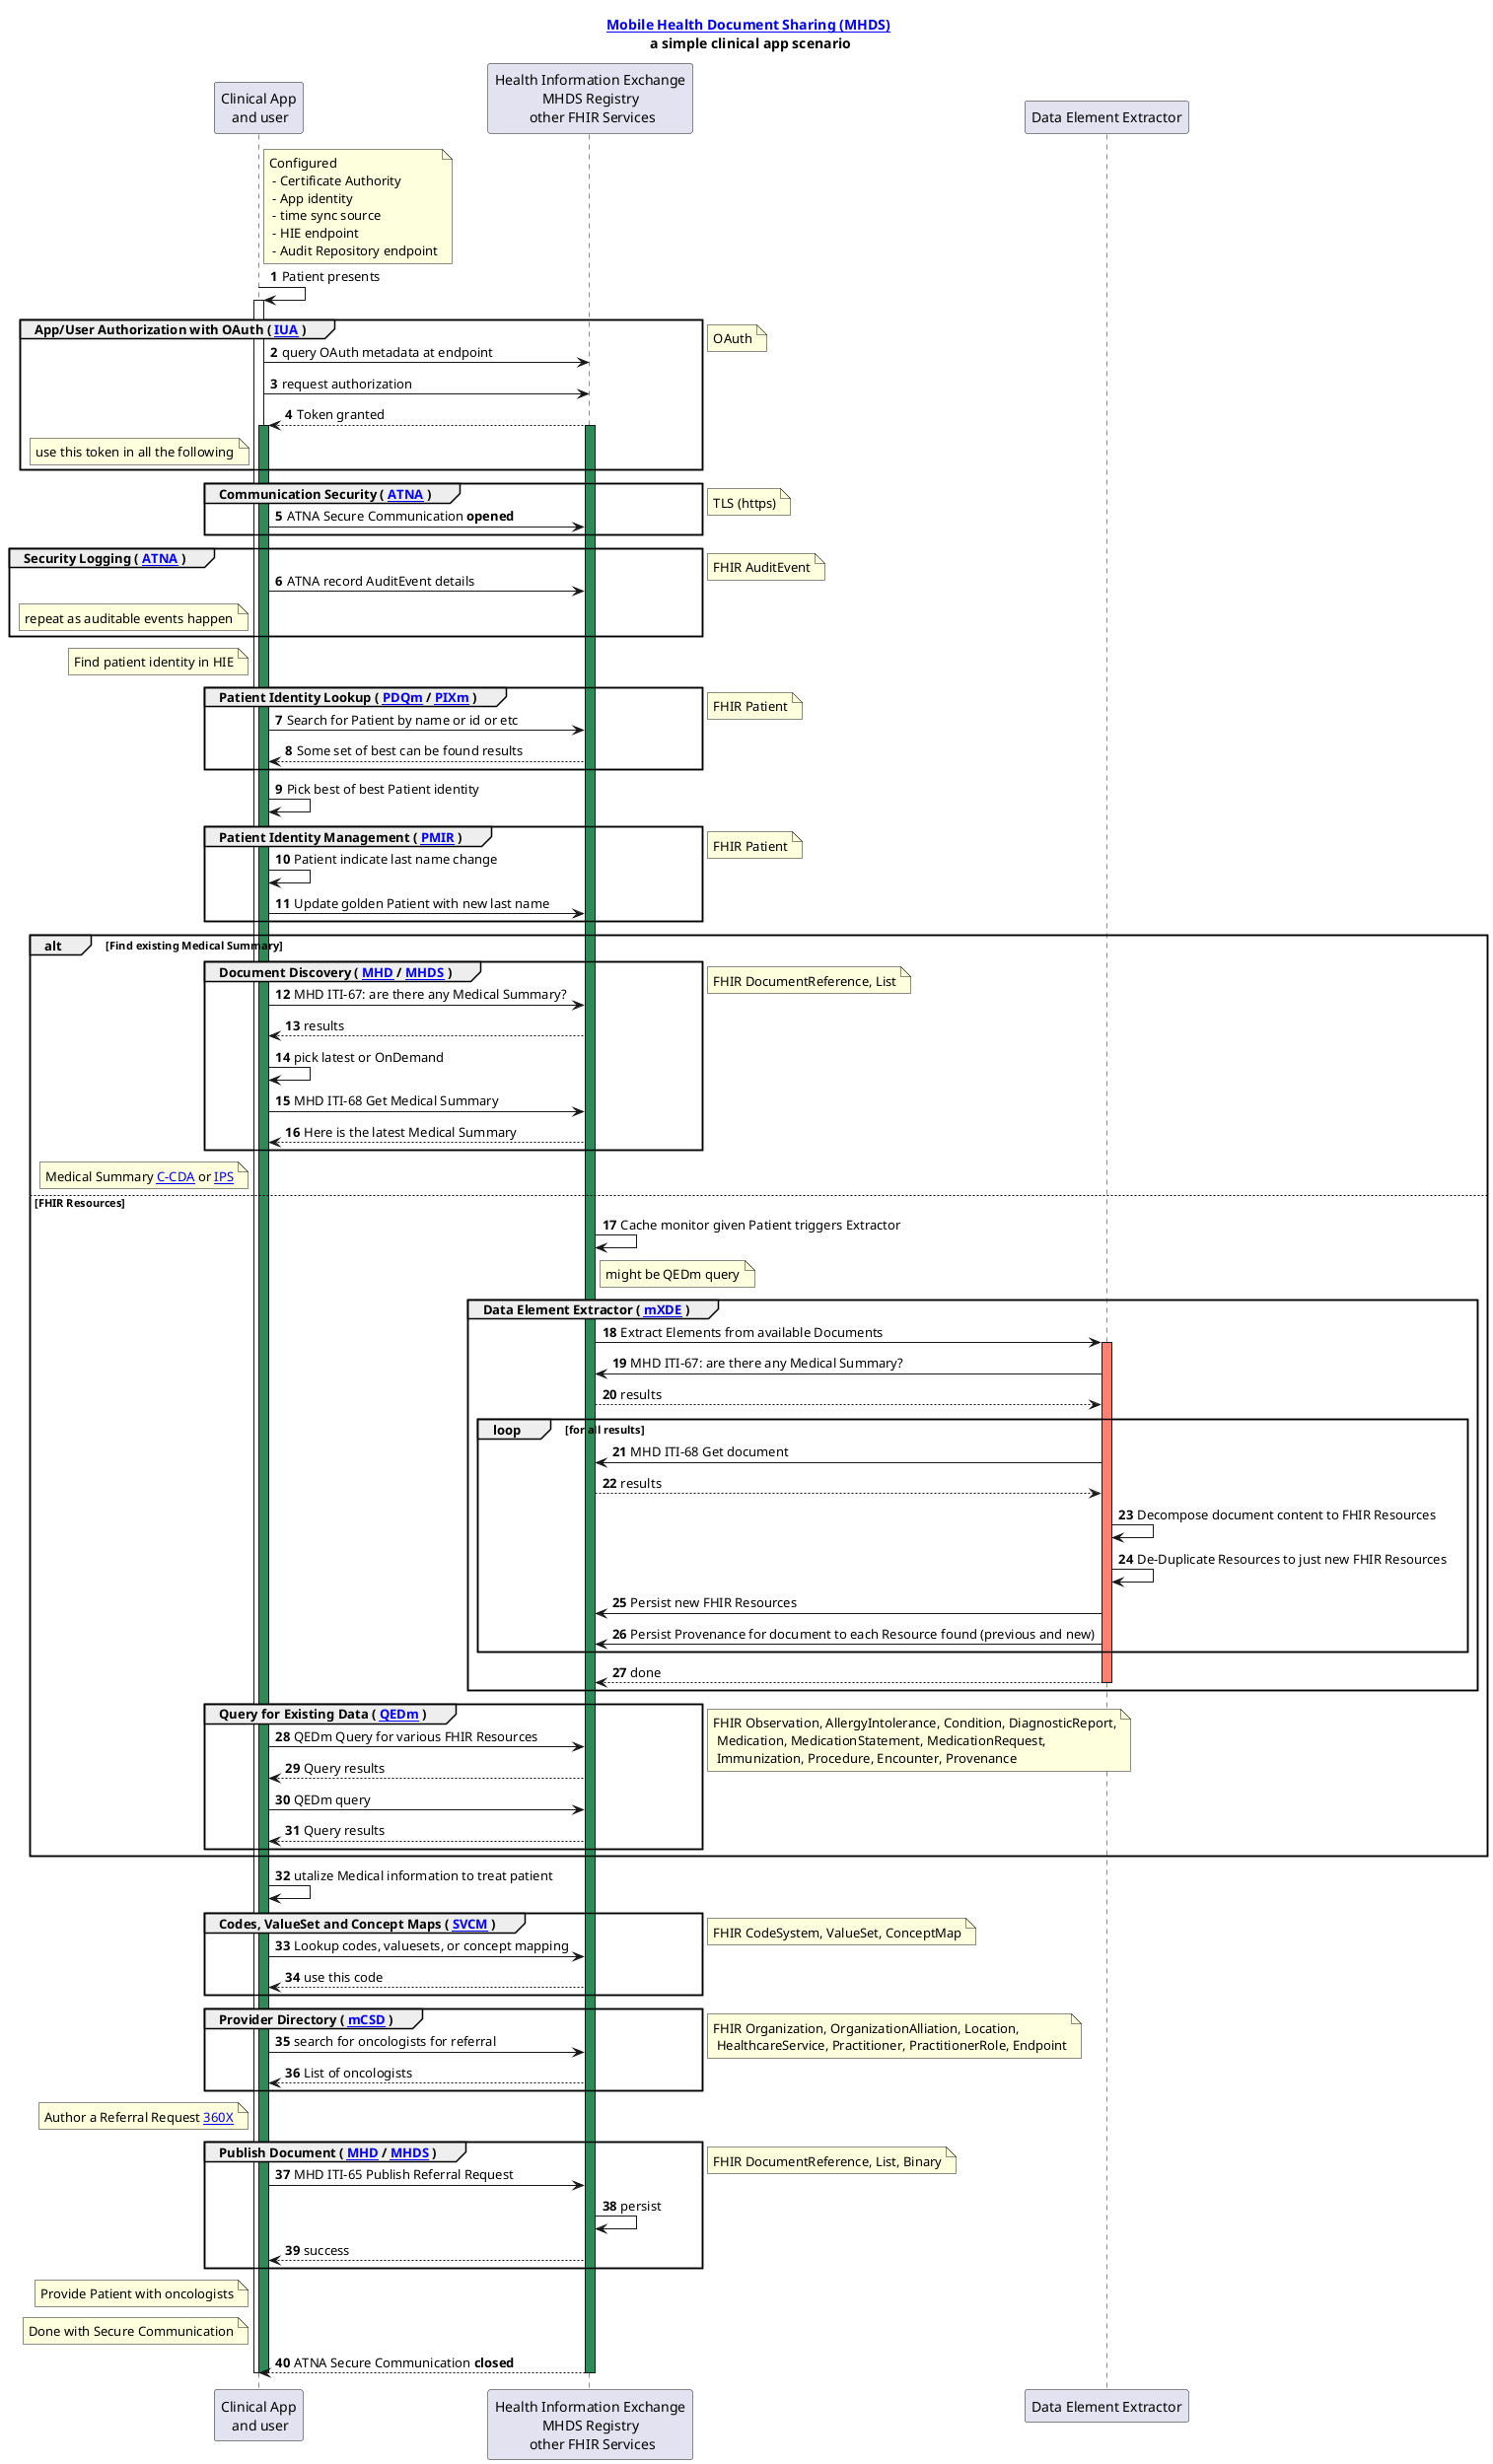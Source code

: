 @startuml
skinparam svgDimensionStyle false
title [[https://profiles.ihe.net/ITI/MHDS/index.html Mobile Health Document Sharing (MHDS)]]\n a simple clinical app scenario
participant "Clinical App\n and user" as App
participant "Health Information Exchange\nMHDS Registry\n other FHIR Services" as HIE [[https://profiles.ihe.net/ITI/HIE-Whitepaper/index.html HIE-Whitepaper]]
autonumber
Note right of App: Configured \n - Certificate Authority\n - App identity\n - time sync source\n - HIE endpoint\n - Audit Repository endpoint

App -> App: Patient presents
activate App

group App/User Authorization with OAuth ( [[https://profiles.ihe.net/ITI/IUA/index.html IUA]] )
App -> HIE: query OAuth metadata at endpoint
App -> HIE: request authorization 
App <-- HIE: Token granted
Note left of App: use this token in all the following 
activate App #SeaGreen
activate HIE #SeaGreen
end group
note right: OAuth

group Communication Security ( [[https://profiles.ihe.net/ITI/TF/Volume1/ch-9.html ATNA]] )
App -> HIE: ATNA Secure Communication **opened**
end group
note right: TLS (https)

group Security Logging ( [[https://profiles.ihe.net/ITI/TF/Volume1/ch-9.html ATNA]] )
App -> HIE: ATNA record AuditEvent details
Note left of App: repeat as auditable events happen
end group
note right: FHIR AuditEvent

Note left of App: Find patient identity in HIE
group Patient Identity Lookup ( [[https://profiles.ihe.net/ITI/PIXm/index.html PDQm]] / [[https://profiles.ihe.net/ITI/PIXm/index.html PIXm]] )
App -> HIE: Search for Patient by name or id or etc
App <-- HIE: Some set of best can be found results
end group
note right: FHIR Patient

App -> App: Pick best of best Patient identity

group Patient Identity Management ( [[https://profiles.ihe.net/ITI/PMIR/index.html PMIR]] ) 
App -> App: Patient indicate last name change
App -> HIE: Update golden Patient with new last name
end group
note right: FHIR Patient

alt Find existing Medical Summary
    group Document Discovery ( [[https://profiles.ihe.net/ITI/MHD/index.html MHD]] / [[https://profiles.ihe.net/ITI/MHDS/index.html MHDS]] )
    App -> HIE: MHD ITI-67: are there any Medical Summary?
    App <-- HIE: results

    App -> App: pick latest or OnDemand 

    App -> HIE: MHD ITI-68 Get Medical Summary
    App <-- HIE: Here is the latest Medical Summary
    end group
    note right: FHIR DocumentReference, List

    Note left of App: Medical Summary [[https://www.hl7.org/ccdasearch/ C-CDA]] or [[https://hl7.org/fhir/uv/ips/ IPS]]

else FHIR Resources
    participant "Data Element Extractor" as Extractor
    HIE -> HIE: Cache monitor given Patient triggers Extractor
    note right of HIE: might be QEDm query
    group Data Element Extractor ( [[https://www.ihe.net/uploadedFiles/Documents/ITI/IHE_ITI_Suppl_mXDE.pdf mXDE]] )
    HIE-> Extractor :  Extract Elements from available Documents
    activate Extractor #Salmon
    Extractor -> HIE: MHD ITI-67: are there any Medical Summary?
    Extractor <-- HIE: results
    loop for all results
    Extractor -> HIE: MHD ITI-68 Get document
    Extractor <-- HIE: results
    Extractor -> Extractor: Decompose document content to FHIR Resources
    Extractor -> Extractor: De-Duplicate Resources to just new FHIR Resources
    Extractor -> HIE: Persist new FHIR Resources
    Extractor -> HIE: Persist Provenance for document to each Resource found (previous and new)
    end loop
    HIE <-- Extractor : done
    deactivate Extractor
    end group
    group Query for Existing Data ( [[https://www.ihe.net/uploadedFiles/Documents/PCC/IHE_PCC_Suppl_QEDm.pdf QEDm]] )
    App -> HIE: QEDm Query for various FHIR Resources

    App <-- HIE: Query results
    App -> HIE: QEDm query
    App <-- HIE: Query results
    end group
    note right: FHIR Observation, AllergyIntolerance, Condition, DiagnosticReport,\n Medication, MedicationStatement, MedicationRequest,\n Immunization, Procedure, Encounter, Provenance
end

    App -> App: utalize Medical information to treat patient

group Codes, ValueSet and Concept Maps ( [[https://profiles.ihe.net/ITI/SVCM/index.html SVCM]] ) 
App -> HIE: Lookup codes, valuesets, or concept mapping
App <-- HIE: use this code
end group
note right: FHIR CodeSystem, ValueSet, ConceptMap

group Provider Directory ( [[https://profiles.ihe.net/ITI/mCSD/index.html mCSD]] ) 
App -> HIE: search for oncologists for referral
App <--  HIE: List of oncologists 
end group 
note right: FHIR Organization, OrganizationAlliation, Location,\n HealthcareService, Practitioner, PractitionerRole, Endpoint

Note left of App: Author a Referral Request [[https://www.ihe.net/uploadedFiles/Documents/PCC/IHE_PCC_Suppl_360X.pdf 360X]]

group Publish Document ( [[https://profiles.ihe.net/ITI/MHD/index.html MHD]] / [[https://profiles.ihe.net/ITI/MHDS/index.html MHDS]] )
App -> HIE: MHD ITI-65 Publish Referral Request 
HIE->HIE: persist
App <-- HIE: success
end group
note right: FHIR DocumentReference, List, Binary

Note left of App: Provide Patient with oncologists 

Note Left of App: Done with Secure Communication
App <-- HIE: ATNA Secure Communication **closed**
deactivate App
deactivate HIE


deactivate App


@enduml
